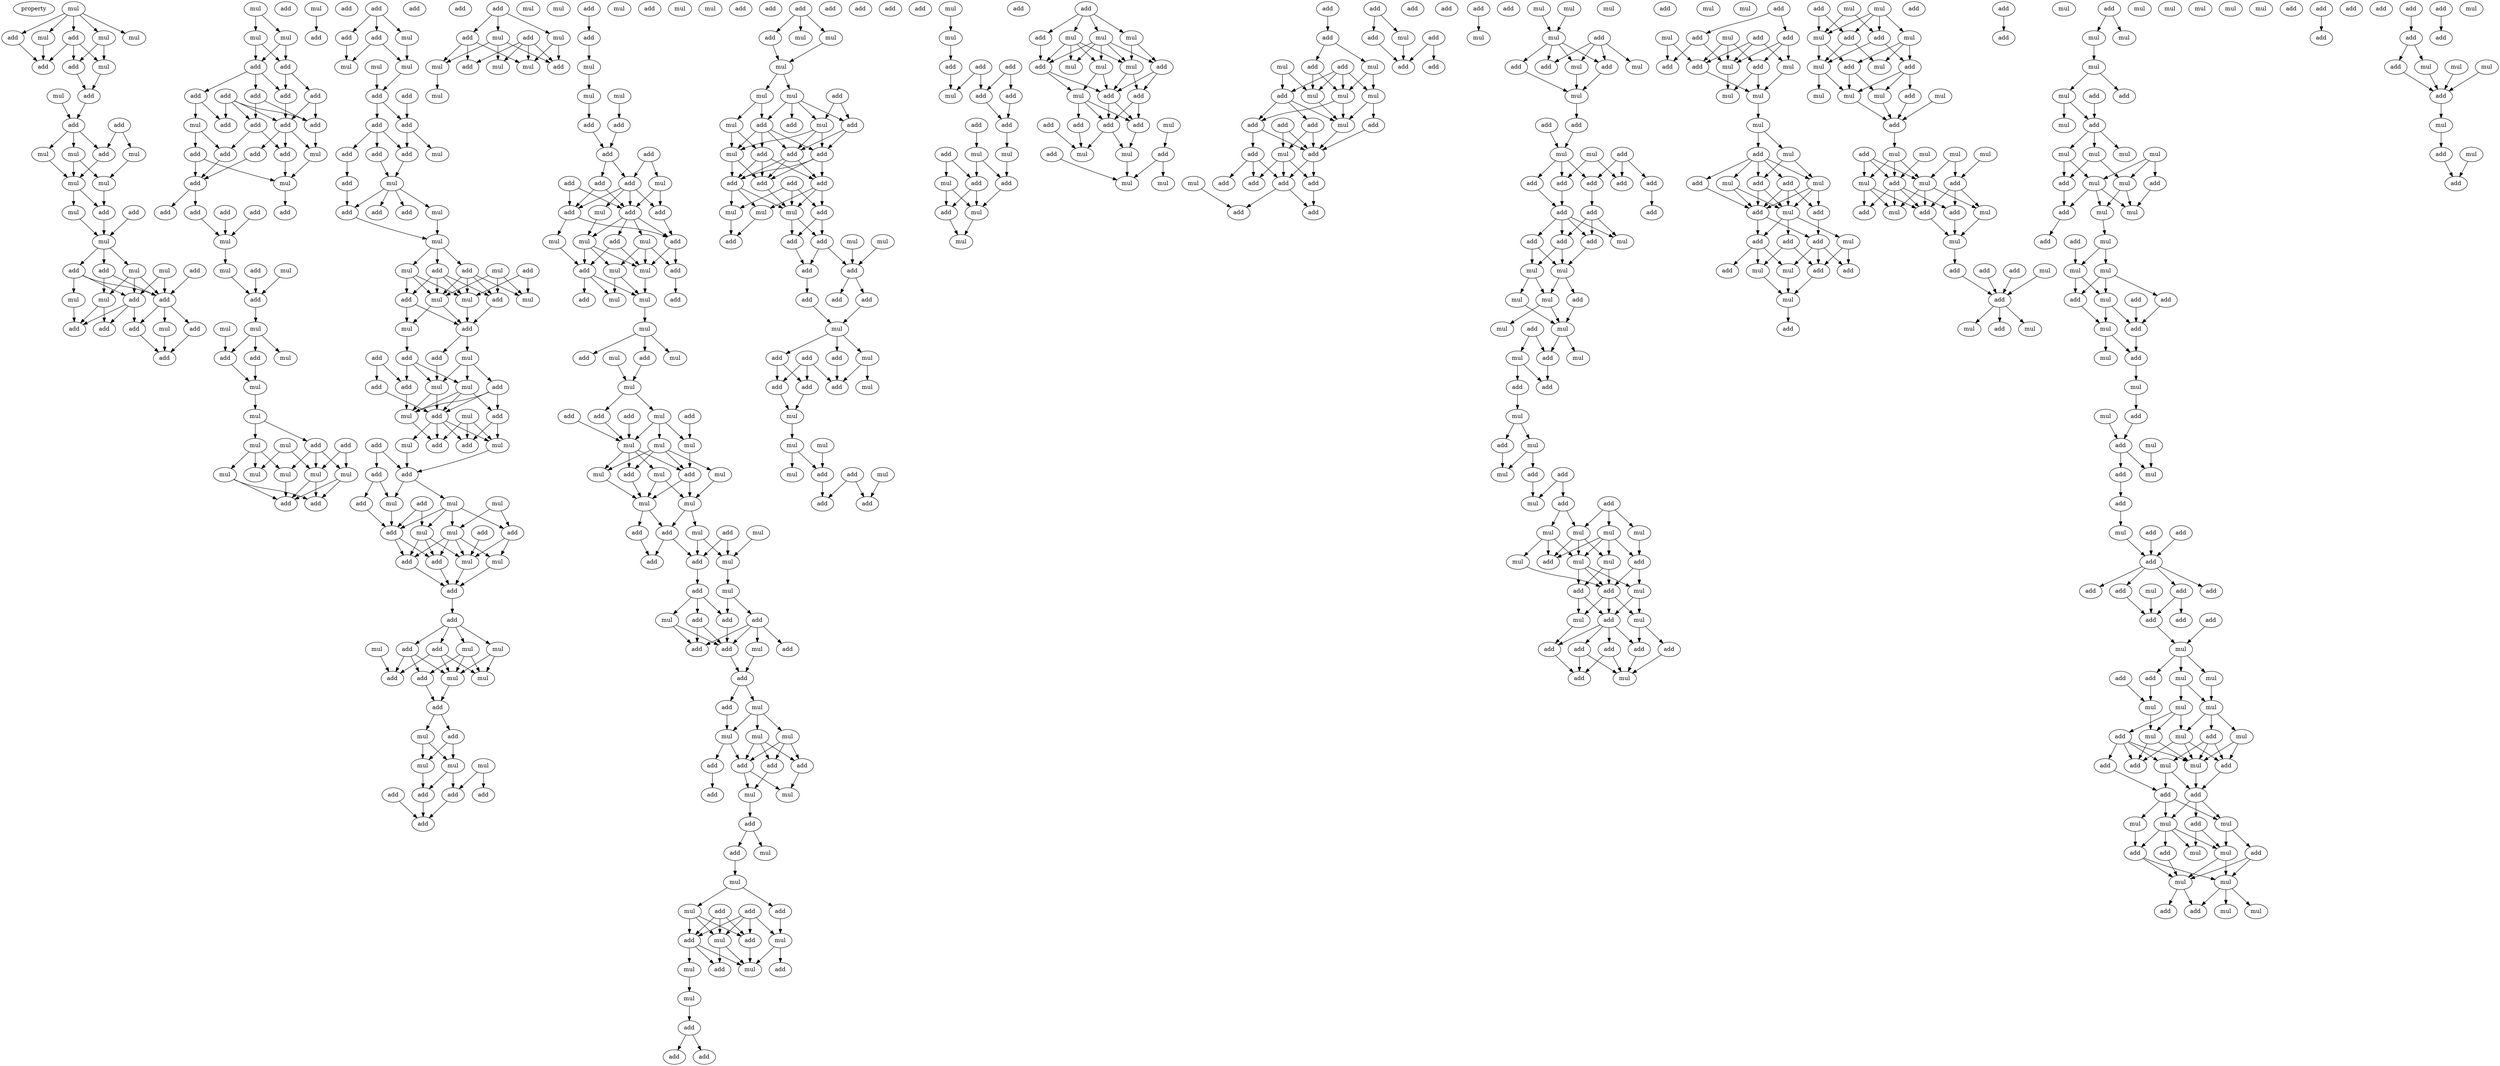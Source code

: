 digraph {
    node [fontcolor=black]
    property [mul=2,lf=1.6]
    0 [ label = mul ];
    1 [ label = add ];
    2 [ label = mul ];
    3 [ label = add ];
    4 [ label = mul ];
    5 [ label = mul ];
    6 [ label = mul ];
    7 [ label = add ];
    8 [ label = add ];
    9 [ label = mul ];
    10 [ label = add ];
    11 [ label = add ];
    12 [ label = add ];
    13 [ label = mul ];
    14 [ label = add ];
    15 [ label = mul ];
    16 [ label = mul ];
    17 [ label = mul ];
    18 [ label = mul ];
    19 [ label = add ];
    20 [ label = mul ];
    21 [ label = add ];
    22 [ label = mul ];
    23 [ label = mul ];
    24 [ label = mul ];
    25 [ label = add ];
    26 [ label = add ];
    27 [ label = add ];
    28 [ label = add ];
    29 [ label = add ];
    30 [ label = mul ];
    31 [ label = mul ];
    32 [ label = add ];
    33 [ label = add ];
    34 [ label = mul ];
    35 [ label = add ];
    36 [ label = add ];
    37 [ label = add ];
    38 [ label = mul ];
    39 [ label = mul ];
    40 [ label = mul ];
    41 [ label = add ];
    42 [ label = add ];
    43 [ label = add ];
    44 [ label = add ];
    45 [ label = add ];
    46 [ label = add ];
    47 [ label = add ];
    48 [ label = mul ];
    49 [ label = add ];
    50 [ label = add ];
    51 [ label = add ];
    52 [ label = add ];
    53 [ label = add ];
    54 [ label = mul ];
    55 [ label = add ];
    56 [ label = add ];
    57 [ label = add ];
    58 [ label = add ];
    59 [ label = mul ];
    60 [ label = add ];
    61 [ label = add ];
    62 [ label = add ];
    63 [ label = add ];
    64 [ label = add ];
    65 [ label = mul ];
    66 [ label = add ];
    67 [ label = mul ];
    68 [ label = mul ];
    69 [ label = add ];
    70 [ label = add ];
    71 [ label = mul ];
    72 [ label = mul ];
    73 [ label = mul ];
    74 [ label = add ];
    75 [ label = add ];
    76 [ label = add ];
    77 [ label = mul ];
    78 [ label = mul ];
    79 [ label = mul ];
    80 [ label = add ];
    81 [ label = mul ];
    82 [ label = add ];
    83 [ label = mul ];
    84 [ label = add ];
    85 [ label = mul ];
    86 [ label = mul ];
    87 [ label = mul ];
    88 [ label = mul ];
    89 [ label = mul ];
    90 [ label = add ];
    91 [ label = add ];
    92 [ label = add ];
    93 [ label = add ];
    94 [ label = mul ];
    95 [ label = add ];
    96 [ label = mul ];
    97 [ label = mul ];
    98 [ label = mul ];
    99 [ label = add ];
    100 [ label = add ];
    101 [ label = add ];
    102 [ label = add ];
    103 [ label = add ];
    104 [ label = add ];
    105 [ label = mul ];
    106 [ label = add ];
    107 [ label = add ];
    108 [ label = mul ];
    109 [ label = mul ];
    110 [ label = add ];
    111 [ label = add ];
    112 [ label = add ];
    113 [ label = add ];
    114 [ label = mul ];
    115 [ label = add ];
    116 [ label = mul ];
    117 [ label = mul ];
    118 [ label = add ];
    119 [ label = add ];
    120 [ label = mul ];
    121 [ label = mul ];
    122 [ label = add ];
    123 [ label = add ];
    124 [ label = mul ];
    125 [ label = mul ];
    126 [ label = add ];
    127 [ label = mul ];
    128 [ label = add ];
    129 [ label = add ];
    130 [ label = add ];
    131 [ label = mul ];
    132 [ label = add ];
    133 [ label = mul ];
    134 [ label = add ];
    135 [ label = add ];
    136 [ label = mul ];
    137 [ label = add ];
    138 [ label = add ];
    139 [ label = mul ];
    140 [ label = add ];
    141 [ label = add ];
    142 [ label = mul ];
    143 [ label = add ];
    144 [ label = mul ];
    145 [ label = add ];
    146 [ label = add ];
    147 [ label = mul ];
    148 [ label = add ];
    149 [ label = mul ];
    150 [ label = add ];
    151 [ label = mul ];
    152 [ label = mul ];
    153 [ label = add ];
    154 [ label = add ];
    155 [ label = mul ];
    156 [ label = add ];
    157 [ label = add ];
    158 [ label = add ];
    159 [ label = mul ];
    160 [ label = mul ];
    161 [ label = add ];
    162 [ label = add ];
    163 [ label = add ];
    164 [ label = mul ];
    165 [ label = mul ];
    166 [ label = add ];
    167 [ label = mul ];
    168 [ label = add ];
    169 [ label = add ];
    170 [ label = mul ];
    171 [ label = mul ];
    172 [ label = add ];
    173 [ label = mul ];
    174 [ label = add ];
    175 [ label = mul ];
    176 [ label = mul ];
    177 [ label = mul ];
    178 [ label = add ];
    179 [ label = add ];
    180 [ label = add ];
    181 [ label = add ];
    182 [ label = add ];
    183 [ label = add ];
    184 [ label = add ];
    185 [ label = add ];
    186 [ label = mul ];
    187 [ label = add ];
    188 [ label = mul ];
    189 [ label = mul ];
    190 [ label = add ];
    191 [ label = mul ];
    192 [ label = mul ];
    193 [ label = add ];
    194 [ label = mul ];
    195 [ label = mul ];
    196 [ label = mul ];
    197 [ label = add ];
    198 [ label = add ];
    199 [ label = mul ];
    200 [ label = mul ];
    201 [ label = mul ];
    202 [ label = mul ];
    203 [ label = add ];
    204 [ label = add ];
    205 [ label = add ];
    206 [ label = add ];
    207 [ label = add ];
    208 [ label = add ];
    209 [ label = add ];
    210 [ label = mul ];
    211 [ label = add ];
    212 [ label = mul ];
    213 [ label = add ];
    214 [ label = add ];
    215 [ label = add ];
    216 [ label = mul ];
    217 [ label = mul ];
    218 [ label = mul ];
    219 [ label = add ];
    220 [ label = add ];
    221 [ label = mul ];
    222 [ label = add ];
    223 [ label = mul ];
    224 [ label = mul ];
    225 [ label = add ];
    226 [ label = mul ];
    227 [ label = add ];
    228 [ label = mul ];
    229 [ label = add ];
    230 [ label = mul ];
    231 [ label = add ];
    232 [ label = add ];
    233 [ label = mul ];
    234 [ label = mul ];
    235 [ label = add ];
    236 [ label = mul ];
    237 [ label = add ];
    238 [ label = add ];
    239 [ label = add ];
    240 [ label = mul ];
    241 [ label = mul ];
    242 [ label = mul ];
    243 [ label = add ];
    244 [ label = mul ];
    245 [ label = mul ];
    246 [ label = add ];
    247 [ label = mul ];
    248 [ label = mul ];
    249 [ label = mul ];
    250 [ label = mul ];
    251 [ label = add ];
    252 [ label = add ];
    253 [ label = add ];
    254 [ label = mul ];
    255 [ label = mul ];
    256 [ label = add ];
    257 [ label = add ];
    258 [ label = add ];
    259 [ label = mul ];
    260 [ label = add ];
    261 [ label = add ];
    262 [ label = add ];
    263 [ label = mul ];
    264 [ label = add ];
    265 [ label = mul ];
    266 [ label = add ];
    267 [ label = add ];
    268 [ label = mul ];
    269 [ label = add ];
    270 [ label = mul ];
    271 [ label = add ];
    272 [ label = mul ];
    273 [ label = mul ];
    274 [ label = mul ];
    275 [ label = add ];
    276 [ label = add ];
    277 [ label = add ];
    278 [ label = add ];
    279 [ label = mul ];
    280 [ label = add ];
    281 [ label = mul ];
    282 [ label = add ];
    283 [ label = mul ];
    284 [ label = add ];
    285 [ label = mul ];
    286 [ label = add ];
    287 [ label = add ];
    288 [ label = mul ];
    289 [ label = mul ];
    290 [ label = add ];
    291 [ label = add ];
    292 [ label = add ];
    293 [ label = mul ];
    294 [ label = add ];
    295 [ label = add ];
    296 [ label = mul ];
    297 [ label = add ];
    298 [ label = add ];
    299 [ label = mul ];
    300 [ label = mul ];
    301 [ label = mul ];
    302 [ label = add ];
    303 [ label = add ];
    304 [ label = add ];
    305 [ label = mul ];
    306 [ label = add ];
    307 [ label = mul ];
    308 [ label = add ];
    309 [ label = mul ];
    310 [ label = mul ];
    311 [ label = mul ];
    312 [ label = add ];
    313 [ label = add ];
    314 [ label = add ];
    315 [ label = mul ];
    316 [ label = mul ];
    317 [ label = add ];
    318 [ label = add ];
    319 [ label = mul ];
    320 [ label = add ];
    321 [ label = add ];
    322 [ label = add ];
    323 [ label = add ];
    324 [ label = add ];
    325 [ label = add ];
    326 [ label = add ];
    327 [ label = mul ];
    328 [ label = add ];
    329 [ label = mul ];
    330 [ label = mul ];
    331 [ label = mul ];
    332 [ label = mul ];
    333 [ label = add ];
    334 [ label = add ];
    335 [ label = add ];
    336 [ label = add ];
    337 [ label = add ];
    338 [ label = add ];
    339 [ label = add ];
    340 [ label = add ];
    341 [ label = add ];
    342 [ label = mul ];
    343 [ label = add ];
    344 [ label = add ];
    345 [ label = mul ];
    346 [ label = add ];
    347 [ label = add ];
    348 [ label = add ];
    349 [ label = add ];
    350 [ label = mul ];
    351 [ label = mul ];
    352 [ label = mul ];
    353 [ label = add ];
    354 [ label = mul ];
    355 [ label = mul ];
    356 [ label = add ];
    357 [ label = mul ];
    358 [ label = add ];
    359 [ label = add ];
    360 [ label = add ];
    361 [ label = add ];
    362 [ label = mul ];
    363 [ label = add ];
    364 [ label = mul ];
    365 [ label = add ];
    366 [ label = add ];
    367 [ label = add ];
    368 [ label = add ];
    369 [ label = mul ];
    370 [ label = add ];
    371 [ label = add ];
    372 [ label = add ];
    373 [ label = mul ];
    374 [ label = add ];
    375 [ label = mul ];
    376 [ label = mul ];
    377 [ label = add ];
    378 [ label = add ];
    379 [ label = add ];
    380 [ label = mul ];
    381 [ label = mul ];
    382 [ label = add ];
    383 [ label = mul ];
    384 [ label = mul ];
    385 [ label = add ];
    386 [ label = mul ];
    387 [ label = mul ];
    388 [ label = add ];
    389 [ label = mul ];
    390 [ label = mul ];
    391 [ label = add ];
    392 [ label = add ];
    393 [ label = mul ];
    394 [ label = add ];
    395 [ label = mul ];
    396 [ label = add ];
    397 [ label = add ];
    398 [ label = add ];
    399 [ label = add ];
    400 [ label = mul ];
    401 [ label = add ];
    402 [ label = mul ];
    403 [ label = add ];
    404 [ label = mul ];
    405 [ label = mul ];
    406 [ label = add ];
    407 [ label = add ];
    408 [ label = add ];
    409 [ label = mul ];
    410 [ label = add ];
    411 [ label = mul ];
    412 [ label = mul ];
    413 [ label = add ];
    414 [ label = mul ];
    415 [ label = mul ];
    416 [ label = add ];
    417 [ label = add ];
    418 [ label = mul ];
    419 [ label = add ];
    420 [ label = add ];
    421 [ label = add ];
    422 [ label = mul ];
    423 [ label = add ];
    424 [ label = add ];
    425 [ label = add ];
    426 [ label = add ];
    427 [ label = add ];
    428 [ label = mul ];
    429 [ label = add ];
    430 [ label = add ];
    431 [ label = add ];
    432 [ label = add ];
    433 [ label = add ];
    434 [ label = mul ];
    435 [ label = add ];
    436 [ label = add ];
    437 [ label = add ];
    438 [ label = add ];
    439 [ label = add ];
    440 [ label = mul ];
    441 [ label = add ];
    442 [ label = mul ];
    443 [ label = mul ];
    444 [ label = mul ];
    445 [ label = add ];
    446 [ label = add ];
    447 [ label = add ];
    448 [ label = mul ];
    449 [ label = mul ];
    450 [ label = add ];
    451 [ label = mul ];
    452 [ label = mul ];
    453 [ label = add ];
    454 [ label = add ];
    455 [ label = mul ];
    456 [ label = add ];
    457 [ label = mul ];
    458 [ label = add ];
    459 [ label = add ];
    460 [ label = add ];
    461 [ label = add ];
    462 [ label = add ];
    463 [ label = add ];
    464 [ label = add ];
    465 [ label = add ];
    466 [ label = add ];
    467 [ label = add ];
    468 [ label = mul ];
    469 [ label = add ];
    470 [ label = mul ];
    471 [ label = mul ];
    472 [ label = mul ];
    473 [ label = mul ];
    474 [ label = add ];
    475 [ label = add ];
    476 [ label = mul ];
    477 [ label = mul ];
    478 [ label = add ];
    479 [ label = mul ];
    480 [ label = add ];
    481 [ label = mul ];
    482 [ label = mul ];
    483 [ label = add ];
    484 [ label = add ];
    485 [ label = mul ];
    486 [ label = mul ];
    487 [ label = add ];
    488 [ label = mul ];
    489 [ label = mul ];
    490 [ label = add ];
    491 [ label = add ];
    492 [ label = add ];
    493 [ label = mul ];
    494 [ label = add ];
    495 [ label = mul ];
    496 [ label = mul ];
    497 [ label = mul ];
    498 [ label = mul ];
    499 [ label = mul ];
    500 [ label = mul ];
    501 [ label = add ];
    502 [ label = mul ];
    503 [ label = add ];
    504 [ label = add ];
    505 [ label = add ];
    506 [ label = mul ];
    507 [ label = add ];
    508 [ label = mul ];
    509 [ label = mul ];
    510 [ label = add ];
    511 [ label = add ];
    512 [ label = add ];
    513 [ label = add ];
    514 [ label = add ];
    515 [ label = add ];
    516 [ label = mul ];
    517 [ label = add ];
    518 [ label = add ];
    519 [ label = mul ];
    520 [ label = add ];
    521 [ label = mul ];
    522 [ label = add ];
    523 [ label = add ];
    524 [ label = add ];
    525 [ label = add ];
    526 [ label = mul ];
    527 [ label = mul ];
    528 [ label = mul ];
    529 [ label = mul ];
    530 [ label = mul ];
    531 [ label = mul ];
    532 [ label = add ];
    533 [ label = add ];
    534 [ label = add ];
    535 [ label = add ];
    536 [ label = mul ];
    537 [ label = mul ];
    538 [ label = add ];
    539 [ label = add ];
    540 [ label = mul ];
    541 [ label = add ];
    542 [ label = add ];
    543 [ label = mul ];
    544 [ label = add ];
    545 [ label = mul ];
    546 [ label = add ];
    547 [ label = add ];
    548 [ label = add ];
    549 [ label = mul ];
    550 [ label = mul ];
    551 [ label = add ];
    552 [ label = add ];
    553 [ label = mul ];
    554 [ label = mul ];
    555 [ label = mul ];
    556 [ label = add ];
    557 [ label = mul ];
    558 [ label = add ];
    559 [ label = mul ];
    560 [ label = add ];
    561 [ label = mul ];
    562 [ label = add ];
    563 [ label = mul ];
    564 [ label = mul ];
    565 [ label = add ];
    566 [ label = mul ];
    567 [ label = mul ];
    568 [ label = add ];
    569 [ label = mul ];
    570 [ label = mul ];
    571 [ label = mul ];
    572 [ label = add ];
    573 [ label = mul ];
    574 [ label = mul ];
    575 [ label = add ];
    576 [ label = mul ];
    577 [ label = add ];
    578 [ label = mul ];
    579 [ label = mul ];
    580 [ label = add ];
    581 [ label = add ];
    582 [ label = add ];
    583 [ label = mul ];
    584 [ label = add ];
    585 [ label = add ];
    586 [ label = add ];
    587 [ label = add ];
    588 [ label = mul ];
    589 [ label = add ];
    590 [ label = add ];
    591 [ label = mul ];
    592 [ label = add ];
    593 [ label = mul ];
    594 [ label = mul ];
    595 [ label = add ];
    596 [ label = add ];
    597 [ label = mul ];
    598 [ label = mul ];
    599 [ label = mul ];
    600 [ label = mul ];
    601 [ label = mul ];
    602 [ label = mul ];
    603 [ label = add ];
    604 [ label = add ];
    605 [ label = mul ];
    606 [ label = mul ];
    607 [ label = add ];
    608 [ label = mul ];
    609 [ label = mul ];
    610 [ label = mul ];
    611 [ label = mul ];
    612 [ label = mul ];
    613 [ label = mul ];
    614 [ label = add ];
    615 [ label = add ];
    616 [ label = mul ];
    617 [ label = mul ];
    618 [ label = mul ];
    619 [ label = add ];
    620 [ label = add ];
    621 [ label = mul ];
    622 [ label = add ];
    623 [ label = mul ];
    624 [ label = mul ];
    625 [ label = mul ];
    626 [ label = add ];
    627 [ label = mul ];
    628 [ label = add ];
    629 [ label = add ];
    630 [ label = mul ];
    631 [ label = add ];
    632 [ label = mul ];
    633 [ label = add ];
    634 [ label = mul ];
    635 [ label = mul ];
    636 [ label = add ];
    637 [ label = add ];
    638 [ label = mul ];
    639 [ label = add ];
    640 [ label = mul ];
    641 [ label = add ];
    642 [ label = mul ];
    643 [ label = add ];
    644 [ label = add ];
    645 [ label = add ];
    646 [ label = add ];
    647 [ label = add ];
    648 [ label = add ];
    649 [ label = add ];
    650 [ label = add ];
    651 [ label = mul ];
    652 [ label = add ];
    653 [ label = add ];
    654 [ label = add ];
    655 [ label = mul ];
    656 [ label = add ];
    657 [ label = mul ];
    658 [ label = add ];
    659 [ label = mul ];
    660 [ label = mul ];
    661 [ label = mul ];
    662 [ label = mul ];
    663 [ label = mul ];
    664 [ label = mul ];
    665 [ label = add ];
    666 [ label = add ];
    667 [ label = mul ];
    668 [ label = add ];
    669 [ label = mul ];
    670 [ label = add ];
    671 [ label = add ];
    672 [ label = mul ];
    673 [ label = add ];
    674 [ label = add ];
    675 [ label = add ];
    676 [ label = mul ];
    677 [ label = mul ];
    678 [ label = mul ];
    679 [ label = add ];
    680 [ label = mul ];
    681 [ label = add ];
    682 [ label = add ];
    683 [ label = mul ];
    684 [ label = mul ];
    685 [ label = mul ];
    686 [ label = mul ];
    687 [ label = add ];
    688 [ label = add ];
    689 [ label = add ];
    690 [ label = mul ];
    691 [ label = add ];
    692 [ label = add ];
    693 [ label = add ];
    694 [ label = add ];
    695 [ label = add ];
    696 [ label = mul ];
    697 [ label = mul ];
    698 [ label = add ];
    699 [ label = add ];
    700 [ label = mul ];
    701 [ label = add ];
    702 [ label = add ];
    703 [ label = mul ];
    704 [ label = add ];
    705 [ label = mul ];
    706 [ label = mul ];
    707 [ label = add ];
    0 -> 1 [ name = 0 ];
    0 -> 2 [ name = 1 ];
    0 -> 3 [ name = 2 ];
    0 -> 4 [ name = 3 ];
    0 -> 5 [ name = 4 ];
    1 -> 8 [ name = 5 ];
    3 -> 6 [ name = 6 ];
    3 -> 7 [ name = 7 ];
    3 -> 8 [ name = 8 ];
    4 -> 8 [ name = 9 ];
    5 -> 6 [ name = 10 ];
    5 -> 7 [ name = 11 ];
    6 -> 10 [ name = 12 ];
    7 -> 10 [ name = 13 ];
    9 -> 11 [ name = 14 ];
    10 -> 11 [ name = 15 ];
    11 -> 13 [ name = 16 ];
    11 -> 14 [ name = 17 ];
    11 -> 15 [ name = 18 ];
    12 -> 14 [ name = 19 ];
    12 -> 16 [ name = 20 ];
    13 -> 18 [ name = 21 ];
    14 -> 18 [ name = 22 ];
    15 -> 17 [ name = 23 ];
    15 -> 18 [ name = 24 ];
    16 -> 17 [ name = 25 ];
    17 -> 19 [ name = 26 ];
    18 -> 19 [ name = 27 ];
    18 -> 20 [ name = 28 ];
    19 -> 22 [ name = 29 ];
    20 -> 22 [ name = 30 ];
    21 -> 22 [ name = 31 ];
    22 -> 24 [ name = 32 ];
    22 -> 25 [ name = 33 ];
    22 -> 27 [ name = 34 ];
    23 -> 28 [ name = 35 ];
    23 -> 29 [ name = 36 ];
    24 -> 28 [ name = 37 ];
    24 -> 29 [ name = 38 ];
    24 -> 30 [ name = 39 ];
    25 -> 28 [ name = 40 ];
    25 -> 29 [ name = 41 ];
    25 -> 31 [ name = 42 ];
    26 -> 29 [ name = 43 ];
    27 -> 29 [ name = 44 ];
    27 -> 30 [ name = 45 ];
    28 -> 32 [ name = 46 ];
    28 -> 33 [ name = 47 ];
    28 -> 35 [ name = 48 ];
    29 -> 33 [ name = 49 ];
    29 -> 34 [ name = 50 ];
    29 -> 36 [ name = 51 ];
    30 -> 32 [ name = 52 ];
    30 -> 35 [ name = 53 ];
    31 -> 35 [ name = 54 ];
    33 -> 37 [ name = 55 ];
    34 -> 37 [ name = 56 ];
    36 -> 37 [ name = 57 ];
    38 -> 39 [ name = 58 ];
    38 -> 40 [ name = 59 ];
    39 -> 41 [ name = 60 ];
    39 -> 42 [ name = 61 ];
    40 -> 41 [ name = 62 ];
    40 -> 42 [ name = 63 ];
    41 -> 43 [ name = 64 ];
    41 -> 44 [ name = 65 ];
    41 -> 45 [ name = 66 ];
    42 -> 44 [ name = 67 ];
    42 -> 47 [ name = 68 ];
    43 -> 49 [ name = 69 ];
    43 -> 50 [ name = 70 ];
    44 -> 52 [ name = 71 ];
    45 -> 48 [ name = 72 ];
    45 -> 51 [ name = 73 ];
    46 -> 49 [ name = 74 ];
    46 -> 50 [ name = 75 ];
    46 -> 51 [ name = 76 ];
    46 -> 52 [ name = 77 ];
    47 -> 50 [ name = 78 ];
    47 -> 52 [ name = 79 ];
    48 -> 55 [ name = 80 ];
    48 -> 56 [ name = 81 ];
    49 -> 55 [ name = 82 ];
    49 -> 57 [ name = 83 ];
    50 -> 54 [ name = 84 ];
    52 -> 53 [ name = 85 ];
    52 -> 54 [ name = 86 ];
    52 -> 57 [ name = 87 ];
    53 -> 58 [ name = 88 ];
    54 -> 59 [ name = 89 ];
    55 -> 58 [ name = 90 ];
    56 -> 58 [ name = 91 ];
    56 -> 59 [ name = 92 ];
    57 -> 59 [ name = 93 ];
    58 -> 60 [ name = 94 ];
    58 -> 63 [ name = 95 ];
    59 -> 61 [ name = 96 ];
    60 -> 65 [ name = 97 ];
    62 -> 65 [ name = 98 ];
    64 -> 65 [ name = 99 ];
    65 -> 68 [ name = 100 ];
    66 -> 70 [ name = 101 ];
    67 -> 70 [ name = 102 ];
    68 -> 70 [ name = 103 ];
    70 -> 72 [ name = 104 ];
    71 -> 76 [ name = 105 ];
    72 -> 74 [ name = 106 ];
    72 -> 76 [ name = 107 ];
    72 -> 77 [ name = 108 ];
    73 -> 75 [ name = 109 ];
    74 -> 78 [ name = 110 ];
    76 -> 78 [ name = 111 ];
    78 -> 79 [ name = 112 ];
    79 -> 81 [ name = 113 ];
    79 -> 84 [ name = 114 ];
    81 -> 85 [ name = 115 ];
    81 -> 86 [ name = 116 ];
    81 -> 89 [ name = 117 ];
    82 -> 87 [ name = 118 ];
    82 -> 88 [ name = 119 ];
    83 -> 85 [ name = 120 ];
    83 -> 87 [ name = 121 ];
    84 -> 86 [ name = 122 ];
    84 -> 87 [ name = 123 ];
    84 -> 88 [ name = 124 ];
    86 -> 91 [ name = 125 ];
    87 -> 90 [ name = 126 ];
    87 -> 91 [ name = 127 ];
    88 -> 90 [ name = 128 ];
    88 -> 91 [ name = 129 ];
    89 -> 90 [ name = 130 ];
    89 -> 91 [ name = 131 ];
    92 -> 93 [ name = 132 ];
    92 -> 94 [ name = 133 ];
    92 -> 95 [ name = 134 ];
    93 -> 98 [ name = 135 ];
    94 -> 96 [ name = 136 ];
    95 -> 96 [ name = 137 ];
    95 -> 98 [ name = 138 ];
    96 -> 100 [ name = 139 ];
    97 -> 100 [ name = 140 ];
    99 -> 102 [ name = 141 ];
    100 -> 101 [ name = 142 ];
    100 -> 102 [ name = 143 ];
    101 -> 103 [ name = 144 ];
    101 -> 104 [ name = 145 ];
    101 -> 106 [ name = 146 ];
    102 -> 103 [ name = 147 ];
    102 -> 105 [ name = 148 ];
    103 -> 108 [ name = 149 ];
    104 -> 107 [ name = 150 ];
    106 -> 108 [ name = 151 ];
    107 -> 113 [ name = 152 ];
    108 -> 109 [ name = 153 ];
    108 -> 110 [ name = 154 ];
    108 -> 112 [ name = 155 ];
    108 -> 113 [ name = 156 ];
    109 -> 114 [ name = 157 ];
    113 -> 114 [ name = 158 ];
    114 -> 115 [ name = 159 ];
    114 -> 117 [ name = 160 ];
    114 -> 118 [ name = 161 ];
    115 -> 120 [ name = 162 ];
    115 -> 121 [ name = 163 ];
    115 -> 122 [ name = 164 ];
    115 -> 124 [ name = 165 ];
    116 -> 120 [ name = 166 ];
    116 -> 121 [ name = 167 ];
    116 -> 122 [ name = 168 ];
    117 -> 120 [ name = 169 ];
    117 -> 123 [ name = 170 ];
    117 -> 124 [ name = 171 ];
    118 -> 120 [ name = 172 ];
    118 -> 122 [ name = 173 ];
    118 -> 123 [ name = 174 ];
    118 -> 124 [ name = 175 ];
    119 -> 121 [ name = 176 ];
    119 -> 124 [ name = 177 ];
    120 -> 125 [ name = 178 ];
    120 -> 126 [ name = 179 ];
    122 -> 126 [ name = 180 ];
    123 -> 125 [ name = 181 ];
    123 -> 126 [ name = 182 ];
    124 -> 126 [ name = 183 ];
    125 -> 129 [ name = 184 ];
    126 -> 127 [ name = 185 ];
    126 -> 130 [ name = 186 ];
    127 -> 131 [ name = 187 ];
    127 -> 133 [ name = 188 ];
    127 -> 135 [ name = 189 ];
    128 -> 132 [ name = 190 ];
    128 -> 134 [ name = 191 ];
    129 -> 131 [ name = 192 ];
    129 -> 133 [ name = 193 ];
    129 -> 134 [ name = 194 ];
    130 -> 131 [ name = 195 ];
    131 -> 138 [ name = 196 ];
    131 -> 139 [ name = 197 ];
    132 -> 138 [ name = 198 ];
    133 -> 137 [ name = 199 ];
    133 -> 138 [ name = 200 ];
    133 -> 139 [ name = 201 ];
    134 -> 139 [ name = 202 ];
    135 -> 137 [ name = 203 ];
    135 -> 138 [ name = 204 ];
    135 -> 139 [ name = 205 ];
    136 -> 141 [ name = 206 ];
    136 -> 142 [ name = 207 ];
    136 -> 143 [ name = 208 ];
    137 -> 141 [ name = 209 ];
    137 -> 142 [ name = 210 ];
    138 -> 141 [ name = 211 ];
    138 -> 142 [ name = 212 ];
    138 -> 143 [ name = 213 ];
    138 -> 144 [ name = 214 ];
    139 -> 143 [ name = 215 ];
    140 -> 145 [ name = 216 ];
    140 -> 146 [ name = 217 ];
    142 -> 146 [ name = 218 ];
    144 -> 146 [ name = 219 ];
    145 -> 148 [ name = 220 ];
    145 -> 149 [ name = 221 ];
    146 -> 149 [ name = 222 ];
    146 -> 151 [ name = 223 ];
    147 -> 155 [ name = 224 ];
    147 -> 156 [ name = 225 ];
    148 -> 153 [ name = 226 ];
    149 -> 153 [ name = 227 ];
    150 -> 152 [ name = 228 ];
    150 -> 153 [ name = 229 ];
    151 -> 152 [ name = 230 ];
    151 -> 153 [ name = 231 ];
    151 -> 155 [ name = 232 ];
    151 -> 156 [ name = 233 ];
    152 -> 157 [ name = 234 ];
    152 -> 158 [ name = 235 ];
    152 -> 159 [ name = 236 ];
    153 -> 157 [ name = 237 ];
    153 -> 158 [ name = 238 ];
    154 -> 159 [ name = 239 ];
    155 -> 157 [ name = 240 ];
    155 -> 158 [ name = 241 ];
    155 -> 159 [ name = 242 ];
    155 -> 160 [ name = 243 ];
    156 -> 159 [ name = 244 ];
    156 -> 160 [ name = 245 ];
    157 -> 161 [ name = 246 ];
    158 -> 161 [ name = 247 ];
    159 -> 161 [ name = 248 ];
    160 -> 161 [ name = 249 ];
    161 -> 162 [ name = 250 ];
    162 -> 163 [ name = 251 ];
    162 -> 164 [ name = 252 ];
    162 -> 166 [ name = 253 ];
    162 -> 167 [ name = 254 ];
    163 -> 168 [ name = 255 ];
    163 -> 169 [ name = 256 ];
    163 -> 171 [ name = 257 ];
    164 -> 170 [ name = 258 ];
    164 -> 171 [ name = 259 ];
    165 -> 168 [ name = 260 ];
    166 -> 168 [ name = 261 ];
    166 -> 170 [ name = 262 ];
    166 -> 171 [ name = 263 ];
    167 -> 169 [ name = 264 ];
    167 -> 170 [ name = 265 ];
    167 -> 171 [ name = 266 ];
    169 -> 172 [ name = 267 ];
    171 -> 172 [ name = 268 ];
    172 -> 173 [ name = 269 ];
    172 -> 174 [ name = 270 ];
    173 -> 175 [ name = 271 ];
    173 -> 177 [ name = 272 ];
    174 -> 175 [ name = 273 ];
    174 -> 177 [ name = 274 ];
    175 -> 178 [ name = 275 ];
    176 -> 179 [ name = 276 ];
    176 -> 181 [ name = 277 ];
    177 -> 178 [ name = 278 ];
    177 -> 181 [ name = 279 ];
    178 -> 182 [ name = 280 ];
    180 -> 182 [ name = 281 ];
    181 -> 182 [ name = 282 ];
    184 -> 186 [ name = 283 ];
    184 -> 187 [ name = 284 ];
    184 -> 188 [ name = 285 ];
    185 -> 190 [ name = 286 ];
    185 -> 191 [ name = 287 ];
    185 -> 192 [ name = 288 ];
    185 -> 193 [ name = 289 ];
    186 -> 192 [ name = 290 ];
    186 -> 193 [ name = 291 ];
    187 -> 189 [ name = 292 ];
    187 -> 190 [ name = 293 ];
    187 -> 192 [ name = 294 ];
    188 -> 189 [ name = 295 ];
    188 -> 191 [ name = 296 ];
    188 -> 193 [ name = 297 ];
    189 -> 194 [ name = 298 ];
    197 -> 198 [ name = 299 ];
    198 -> 199 [ name = 300 ];
    199 -> 200 [ name = 301 ];
    200 -> 203 [ name = 302 ];
    202 -> 204 [ name = 303 ];
    203 -> 205 [ name = 304 ];
    204 -> 205 [ name = 305 ];
    205 -> 208 [ name = 306 ];
    205 -> 209 [ name = 307 ];
    206 -> 208 [ name = 308 ];
    206 -> 210 [ name = 309 ];
    207 -> 213 [ name = 310 ];
    207 -> 214 [ name = 311 ];
    208 -> 211 [ name = 312 ];
    208 -> 212 [ name = 313 ];
    208 -> 213 [ name = 314 ];
    208 -> 214 [ name = 315 ];
    209 -> 213 [ name = 316 ];
    209 -> 214 [ name = 317 ];
    210 -> 211 [ name = 318 ];
    210 -> 214 [ name = 319 ];
    211 -> 215 [ name = 320 ];
    212 -> 216 [ name = 321 ];
    213 -> 215 [ name = 322 ];
    213 -> 218 [ name = 323 ];
    214 -> 215 [ name = 324 ];
    214 -> 216 [ name = 325 ];
    214 -> 217 [ name = 326 ];
    214 -> 219 [ name = 327 ];
    215 -> 220 [ name = 328 ];
    215 -> 223 [ name = 329 ];
    216 -> 221 [ name = 330 ];
    216 -> 222 [ name = 331 ];
    216 -> 223 [ name = 332 ];
    217 -> 220 [ name = 333 ];
    217 -> 221 [ name = 334 ];
    217 -> 223 [ name = 335 ];
    218 -> 222 [ name = 336 ];
    219 -> 222 [ name = 337 ];
    219 -> 223 [ name = 338 ];
    220 -> 225 [ name = 339 ];
    221 -> 224 [ name = 340 ];
    221 -> 226 [ name = 341 ];
    222 -> 224 [ name = 342 ];
    222 -> 226 [ name = 343 ];
    222 -> 227 [ name = 344 ];
    223 -> 224 [ name = 345 ];
    224 -> 228 [ name = 346 ];
    228 -> 231 [ name = 347 ];
    228 -> 232 [ name = 348 ];
    228 -> 233 [ name = 349 ];
    230 -> 234 [ name = 350 ];
    232 -> 234 [ name = 351 ];
    234 -> 236 [ name = 352 ];
    234 -> 237 [ name = 353 ];
    235 -> 242 [ name = 354 ];
    236 -> 240 [ name = 355 ];
    236 -> 241 [ name = 356 ];
    236 -> 242 [ name = 357 ];
    237 -> 240 [ name = 358 ];
    238 -> 240 [ name = 359 ];
    239 -> 240 [ name = 360 ];
    240 -> 243 [ name = 361 ];
    240 -> 244 [ name = 362 ];
    240 -> 246 [ name = 363 ];
    240 -> 247 [ name = 364 ];
    241 -> 243 [ name = 365 ];
    241 -> 245 [ name = 366 ];
    241 -> 246 [ name = 367 ];
    241 -> 247 [ name = 368 ];
    242 -> 243 [ name = 369 ];
    243 -> 248 [ name = 370 ];
    243 -> 249 [ name = 371 ];
    244 -> 248 [ name = 372 ];
    244 -> 249 [ name = 373 ];
    245 -> 248 [ name = 374 ];
    246 -> 249 [ name = 375 ];
    247 -> 249 [ name = 376 ];
    248 -> 250 [ name = 377 ];
    248 -> 253 [ name = 378 ];
    249 -> 251 [ name = 379 ];
    249 -> 253 [ name = 380 ];
    250 -> 255 [ name = 381 ];
    250 -> 257 [ name = 382 ];
    251 -> 256 [ name = 383 ];
    252 -> 255 [ name = 384 ];
    252 -> 257 [ name = 385 ];
    253 -> 256 [ name = 386 ];
    253 -> 257 [ name = 387 ];
    254 -> 255 [ name = 388 ];
    255 -> 259 [ name = 389 ];
    257 -> 258 [ name = 390 ];
    258 -> 260 [ name = 391 ];
    258 -> 261 [ name = 392 ];
    258 -> 263 [ name = 393 ];
    259 -> 260 [ name = 394 ];
    259 -> 262 [ name = 395 ];
    260 -> 264 [ name = 396 ];
    261 -> 264 [ name = 397 ];
    261 -> 267 [ name = 398 ];
    262 -> 264 [ name = 399 ];
    262 -> 265 [ name = 400 ];
    262 -> 266 [ name = 401 ];
    262 -> 267 [ name = 402 ];
    263 -> 264 [ name = 403 ];
    263 -> 267 [ name = 404 ];
    264 -> 269 [ name = 405 ];
    265 -> 269 [ name = 406 ];
    269 -> 270 [ name = 407 ];
    269 -> 271 [ name = 408 ];
    270 -> 272 [ name = 409 ];
    270 -> 273 [ name = 410 ];
    270 -> 274 [ name = 411 ];
    271 -> 272 [ name = 412 ];
    272 -> 275 [ name = 413 ];
    272 -> 277 [ name = 414 ];
    273 -> 275 [ name = 415 ];
    273 -> 276 [ name = 416 ];
    273 -> 278 [ name = 417 ];
    274 -> 275 [ name = 418 ];
    274 -> 276 [ name = 419 ];
    274 -> 278 [ name = 420 ];
    275 -> 279 [ name = 421 ];
    275 -> 281 [ name = 422 ];
    276 -> 281 [ name = 423 ];
    277 -> 280 [ name = 424 ];
    278 -> 279 [ name = 425 ];
    279 -> 282 [ name = 426 ];
    282 -> 284 [ name = 427 ];
    282 -> 285 [ name = 428 ];
    284 -> 288 [ name = 429 ];
    288 -> 289 [ name = 430 ];
    288 -> 292 [ name = 431 ];
    289 -> 293 [ name = 432 ];
    289 -> 294 [ name = 433 ];
    289 -> 295 [ name = 434 ];
    290 -> 293 [ name = 435 ];
    290 -> 294 [ name = 436 ];
    290 -> 295 [ name = 437 ];
    290 -> 296 [ name = 438 ];
    291 -> 293 [ name = 439 ];
    291 -> 294 [ name = 440 ];
    291 -> 295 [ name = 441 ];
    292 -> 296 [ name = 442 ];
    293 -> 297 [ name = 443 ];
    293 -> 299 [ name = 444 ];
    294 -> 299 [ name = 445 ];
    295 -> 297 [ name = 446 ];
    295 -> 299 [ name = 447 ];
    295 -> 300 [ name = 448 ];
    296 -> 298 [ name = 449 ];
    296 -> 299 [ name = 450 ];
    300 -> 301 [ name = 451 ];
    301 -> 302 [ name = 452 ];
    302 -> 306 [ name = 453 ];
    302 -> 308 [ name = 454 ];
    303 -> 304 [ name = 455 ];
    303 -> 305 [ name = 456 ];
    303 -> 307 [ name = 457 ];
    304 -> 309 [ name = 458 ];
    307 -> 309 [ name = 459 ];
    309 -> 310 [ name = 460 ];
    309 -> 311 [ name = 461 ];
    310 -> 316 [ name = 462 ];
    310 -> 317 [ name = 463 ];
    311 -> 314 [ name = 464 ];
    311 -> 315 [ name = 465 ];
    311 -> 317 [ name = 466 ];
    311 -> 318 [ name = 467 ];
    313 -> 314 [ name = 468 ];
    313 -> 315 [ name = 469 ];
    314 -> 321 [ name = 470 ];
    314 -> 322 [ name = 471 ];
    315 -> 319 [ name = 472 ];
    315 -> 321 [ name = 473 ];
    315 -> 322 [ name = 474 ];
    316 -> 319 [ name = 475 ];
    316 -> 320 [ name = 476 ];
    317 -> 319 [ name = 477 ];
    317 -> 320 [ name = 478 ];
    317 -> 321 [ name = 479 ];
    317 -> 322 [ name = 480 ];
    319 -> 323 [ name = 481 ];
    319 -> 326 [ name = 482 ];
    320 -> 323 [ name = 483 ];
    320 -> 324 [ name = 484 ];
    320 -> 326 [ name = 485 ];
    321 -> 323 [ name = 486 ];
    321 -> 324 [ name = 487 ];
    321 -> 326 [ name = 488 ];
    322 -> 323 [ name = 489 ];
    322 -> 324 [ name = 490 ];
    322 -> 326 [ name = 491 ];
    323 -> 327 [ name = 492 ];
    323 -> 329 [ name = 493 ];
    323 -> 330 [ name = 494 ];
    324 -> 328 [ name = 495 ];
    324 -> 329 [ name = 496 ];
    324 -> 330 [ name = 497 ];
    325 -> 327 [ name = 498 ];
    325 -> 328 [ name = 499 ];
    325 -> 330 [ name = 500 ];
    326 -> 330 [ name = 501 ];
    327 -> 334 [ name = 502 ];
    328 -> 333 [ name = 503 ];
    328 -> 335 [ name = 504 ];
    329 -> 334 [ name = 505 ];
    330 -> 333 [ name = 506 ];
    330 -> 335 [ name = 507 ];
    331 -> 337 [ name = 508 ];
    332 -> 337 [ name = 509 ];
    333 -> 336 [ name = 510 ];
    335 -> 336 [ name = 511 ];
    335 -> 337 [ name = 512 ];
    336 -> 338 [ name = 513 ];
    337 -> 339 [ name = 514 ];
    337 -> 341 [ name = 515 ];
    338 -> 342 [ name = 516 ];
    341 -> 342 [ name = 517 ];
    342 -> 344 [ name = 518 ];
    342 -> 345 [ name = 519 ];
    342 -> 346 [ name = 520 ];
    343 -> 347 [ name = 521 ];
    343 -> 348 [ name = 522 ];
    343 -> 349 [ name = 523 ];
    344 -> 347 [ name = 524 ];
    344 -> 348 [ name = 525 ];
    345 -> 349 [ name = 526 ];
    345 -> 350 [ name = 527 ];
    346 -> 349 [ name = 528 ];
    347 -> 351 [ name = 529 ];
    348 -> 351 [ name = 530 ];
    351 -> 354 [ name = 531 ];
    352 -> 358 [ name = 532 ];
    354 -> 355 [ name = 533 ];
    354 -> 358 [ name = 534 ];
    356 -> 359 [ name = 535 ];
    356 -> 360 [ name = 536 ];
    357 -> 360 [ name = 537 ];
    358 -> 359 [ name = 538 ];
    362 -> 364 [ name = 539 ];
    364 -> 367 [ name = 540 ];
    365 -> 369 [ name = 541 ];
    365 -> 370 [ name = 542 ];
    366 -> 368 [ name = 543 ];
    366 -> 370 [ name = 544 ];
    367 -> 369 [ name = 545 ];
    368 -> 372 [ name = 546 ];
    370 -> 372 [ name = 547 ];
    371 -> 373 [ name = 548 ];
    372 -> 375 [ name = 549 ];
    373 -> 377 [ name = 550 ];
    373 -> 378 [ name = 551 ];
    374 -> 376 [ name = 552 ];
    374 -> 378 [ name = 553 ];
    375 -> 377 [ name = 554 ];
    376 -> 379 [ name = 555 ];
    376 -> 380 [ name = 556 ];
    377 -> 380 [ name = 557 ];
    378 -> 379 [ name = 558 ];
    378 -> 380 [ name = 559 ];
    379 -> 381 [ name = 560 ];
    380 -> 381 [ name = 561 ];
    382 -> 383 [ name = 562 ];
    382 -> 384 [ name = 563 ];
    382 -> 385 [ name = 564 ];
    382 -> 386 [ name = 565 ];
    383 -> 390 [ name = 566 ];
    383 -> 391 [ name = 567 ];
    384 -> 387 [ name = 568 ];
    384 -> 388 [ name = 569 ];
    384 -> 389 [ name = 570 ];
    384 -> 390 [ name = 571 ];
    384 -> 391 [ name = 572 ];
    385 -> 388 [ name = 573 ];
    386 -> 387 [ name = 574 ];
    386 -> 388 [ name = 575 ];
    386 -> 389 [ name = 576 ];
    386 -> 390 [ name = 577 ];
    388 -> 392 [ name = 578 ];
    388 -> 393 [ name = 579 ];
    389 -> 392 [ name = 580 ];
    389 -> 393 [ name = 581 ];
    390 -> 392 [ name = 582 ];
    390 -> 394 [ name = 583 ];
    391 -> 392 [ name = 584 ];
    391 -> 394 [ name = 585 ];
    392 -> 398 [ name = 586 ];
    392 -> 399 [ name = 587 ];
    393 -> 396 [ name = 588 ];
    393 -> 398 [ name = 589 ];
    393 -> 399 [ name = 590 ];
    394 -> 398 [ name = 591 ];
    394 -> 399 [ name = 592 ];
    395 -> 403 [ name = 593 ];
    396 -> 400 [ name = 594 ];
    397 -> 400 [ name = 595 ];
    398 -> 402 [ name = 596 ];
    399 -> 400 [ name = 597 ];
    399 -> 402 [ name = 598 ];
    401 -> 405 [ name = 599 ];
    402 -> 405 [ name = 600 ];
    403 -> 404 [ name = 601 ];
    403 -> 405 [ name = 602 ];
    406 -> 407 [ name = 603 ];
    407 -> 409 [ name = 604 ];
    407 -> 410 [ name = 605 ];
    408 -> 412 [ name = 606 ];
    408 -> 413 [ name = 607 ];
    408 -> 414 [ name = 608 ];
    408 -> 415 [ name = 609 ];
    409 -> 412 [ name = 610 ];
    409 -> 415 [ name = 611 ];
    410 -> 414 [ name = 612 ];
    410 -> 415 [ name = 613 ];
    411 -> 413 [ name = 614 ];
    411 -> 414 [ name = 615 ];
    412 -> 416 [ name = 616 ];
    412 -> 418 [ name = 617 ];
    413 -> 418 [ name = 618 ];
    413 -> 419 [ name = 619 ];
    413 -> 420 [ name = 620 ];
    414 -> 418 [ name = 621 ];
    415 -> 418 [ name = 622 ];
    415 -> 420 [ name = 623 ];
    416 -> 423 [ name = 624 ];
    417 -> 422 [ name = 625 ];
    417 -> 423 [ name = 626 ];
    418 -> 423 [ name = 627 ];
    419 -> 422 [ name = 628 ];
    419 -> 423 [ name = 629 ];
    420 -> 421 [ name = 630 ];
    420 -> 423 [ name = 631 ];
    421 -> 424 [ name = 632 ];
    421 -> 425 [ name = 633 ];
    421 -> 427 [ name = 634 ];
    422 -> 424 [ name = 635 ];
    422 -> 425 [ name = 636 ];
    422 -> 426 [ name = 637 ];
    423 -> 425 [ name = 638 ];
    423 -> 426 [ name = 639 ];
    425 -> 429 [ name = 640 ];
    425 -> 430 [ name = 641 ];
    426 -> 430 [ name = 642 ];
    428 -> 429 [ name = 643 ];
    431 -> 432 [ name = 644 ];
    431 -> 434 [ name = 645 ];
    432 -> 435 [ name = 646 ];
    433 -> 435 [ name = 647 ];
    433 -> 437 [ name = 648 ];
    434 -> 435 [ name = 649 ];
    439 -> 440 [ name = 650 ];
    442 -> 444 [ name = 651 ];
    443 -> 444 [ name = 652 ];
    444 -> 446 [ name = 653 ];
    444 -> 447 [ name = 654 ];
    444 -> 449 [ name = 655 ];
    444 -> 450 [ name = 656 ];
    445 -> 446 [ name = 657 ];
    445 -> 448 [ name = 658 ];
    445 -> 449 [ name = 659 ];
    445 -> 450 [ name = 660 ];
    446 -> 451 [ name = 661 ];
    447 -> 451 [ name = 662 ];
    449 -> 451 [ name = 663 ];
    451 -> 454 [ name = 664 ];
    453 -> 457 [ name = 665 ];
    454 -> 457 [ name = 666 ];
    455 -> 459 [ name = 667 ];
    455 -> 462 [ name = 668 ];
    456 -> 458 [ name = 669 ];
    456 -> 460 [ name = 670 ];
    456 -> 462 [ name = 671 ];
    457 -> 458 [ name = 672 ];
    457 -> 459 [ name = 673 ];
    457 -> 461 [ name = 674 ];
    458 -> 463 [ name = 675 ];
    459 -> 465 [ name = 676 ];
    460 -> 464 [ name = 677 ];
    461 -> 465 [ name = 678 ];
    463 -> 467 [ name = 679 ];
    463 -> 468 [ name = 680 ];
    463 -> 469 [ name = 681 ];
    465 -> 466 [ name = 682 ];
    465 -> 467 [ name = 683 ];
    465 -> 468 [ name = 684 ];
    465 -> 469 [ name = 685 ];
    466 -> 470 [ name = 686 ];
    466 -> 471 [ name = 687 ];
    467 -> 470 [ name = 688 ];
    467 -> 471 [ name = 689 ];
    469 -> 470 [ name = 690 ];
    470 -> 472 [ name = 691 ];
    470 -> 474 [ name = 692 ];
    471 -> 472 [ name = 693 ];
    471 -> 473 [ name = 694 ];
    472 -> 476 [ name = 695 ];
    472 -> 477 [ name = 696 ];
    473 -> 476 [ name = 697 ];
    474 -> 476 [ name = 698 ];
    476 -> 479 [ name = 699 ];
    476 -> 480 [ name = 700 ];
    478 -> 480 [ name = 701 ];
    478 -> 482 [ name = 702 ];
    480 -> 483 [ name = 703 ];
    482 -> 483 [ name = 704 ];
    482 -> 484 [ name = 705 ];
    484 -> 486 [ name = 706 ];
    486 -> 487 [ name = 707 ];
    486 -> 488 [ name = 708 ];
    487 -> 489 [ name = 709 ];
    488 -> 489 [ name = 710 ];
    488 -> 490 [ name = 711 ];
    490 -> 493 [ name = 712 ];
    491 -> 492 [ name = 713 ];
    491 -> 493 [ name = 714 ];
    492 -> 496 [ name = 715 ];
    492 -> 497 [ name = 716 ];
    494 -> 495 [ name = 717 ];
    494 -> 497 [ name = 718 ];
    494 -> 498 [ name = 719 ];
    495 -> 499 [ name = 720 ];
    495 -> 500 [ name = 721 ];
    495 -> 501 [ name = 722 ];
    495 -> 503 [ name = 723 ];
    496 -> 499 [ name = 724 ];
    496 -> 501 [ name = 725 ];
    496 -> 502 [ name = 726 ];
    497 -> 499 [ name = 727 ];
    497 -> 500 [ name = 728 ];
    497 -> 501 [ name = 729 ];
    498 -> 503 [ name = 730 ];
    499 -> 504 [ name = 731 ];
    499 -> 505 [ name = 732 ];
    499 -> 506 [ name = 733 ];
    500 -> 504 [ name = 734 ];
    500 -> 505 [ name = 735 ];
    502 -> 504 [ name = 736 ];
    503 -> 504 [ name = 737 ];
    503 -> 506 [ name = 738 ];
    504 -> 507 [ name = 739 ];
    504 -> 508 [ name = 740 ];
    504 -> 509 [ name = 741 ];
    505 -> 507 [ name = 742 ];
    505 -> 509 [ name = 743 ];
    506 -> 507 [ name = 744 ];
    506 -> 508 [ name = 745 ];
    507 -> 510 [ name = 746 ];
    507 -> 511 [ name = 747 ];
    507 -> 512 [ name = 748 ];
    507 -> 513 [ name = 749 ];
    508 -> 513 [ name = 750 ];
    508 -> 514 [ name = 751 ];
    509 -> 512 [ name = 752 ];
    510 -> 515 [ name = 753 ];
    510 -> 516 [ name = 754 ];
    511 -> 515 [ name = 755 ];
    511 -> 516 [ name = 756 ];
    512 -> 515 [ name = 757 ];
    513 -> 516 [ name = 758 ];
    514 -> 516 [ name = 759 ];
    517 -> 520 [ name = 760 ];
    517 -> 522 [ name = 761 ];
    518 -> 523 [ name = 762 ];
    518 -> 526 [ name = 763 ];
    518 -> 527 [ name = 764 ];
    519 -> 523 [ name = 765 ];
    519 -> 524 [ name = 766 ];
    519 -> 527 [ name = 767 ];
    520 -> 525 [ name = 768 ];
    520 -> 527 [ name = 769 ];
    521 -> 523 [ name = 770 ];
    521 -> 525 [ name = 771 ];
    522 -> 524 [ name = 772 ];
    522 -> 526 [ name = 773 ];
    522 -> 527 [ name = 774 ];
    523 -> 529 [ name = 775 ];
    524 -> 528 [ name = 776 ];
    524 -> 529 [ name = 777 ];
    526 -> 529 [ name = 778 ];
    527 -> 528 [ name = 779 ];
    529 -> 530 [ name = 780 ];
    530 -> 531 [ name = 781 ];
    530 -> 532 [ name = 782 ];
    531 -> 535 [ name = 783 ];
    531 -> 536 [ name = 784 ];
    532 -> 533 [ name = 785 ];
    532 -> 534 [ name = 786 ];
    532 -> 535 [ name = 787 ];
    532 -> 536 [ name = 788 ];
    532 -> 537 [ name = 789 ];
    533 -> 539 [ name = 790 ];
    534 -> 538 [ name = 791 ];
    534 -> 539 [ name = 792 ];
    534 -> 540 [ name = 793 ];
    535 -> 539 [ name = 794 ];
    535 -> 540 [ name = 795 ];
    536 -> 538 [ name = 796 ];
    536 -> 539 [ name = 797 ];
    536 -> 540 [ name = 798 ];
    537 -> 539 [ name = 799 ];
    537 -> 540 [ name = 800 ];
    538 -> 541 [ name = 801 ];
    539 -> 541 [ name = 802 ];
    539 -> 542 [ name = 803 ];
    540 -> 542 [ name = 804 ];
    540 -> 543 [ name = 805 ];
    540 -> 544 [ name = 806 ];
    541 -> 545 [ name = 807 ];
    541 -> 546 [ name = 808 ];
    541 -> 548 [ name = 809 ];
    542 -> 545 [ name = 810 ];
    542 -> 547 [ name = 811 ];
    542 -> 549 [ name = 812 ];
    543 -> 546 [ name = 813 ];
    543 -> 548 [ name = 814 ];
    544 -> 548 [ name = 815 ];
    544 -> 549 [ name = 816 ];
    545 -> 550 [ name = 817 ];
    548 -> 550 [ name = 818 ];
    549 -> 550 [ name = 819 ];
    550 -> 551 [ name = 820 ];
    552 -> 555 [ name = 821 ];
    552 -> 558 [ name = 822 ];
    553 -> 555 [ name = 823 ];
    553 -> 556 [ name = 824 ];
    554 -> 555 [ name = 825 ];
    554 -> 556 [ name = 826 ];
    554 -> 557 [ name = 827 ];
    554 -> 558 [ name = 828 ];
    555 -> 559 [ name = 829 ];
    555 -> 562 [ name = 830 ];
    556 -> 559 [ name = 831 ];
    556 -> 560 [ name = 832 ];
    557 -> 560 [ name = 833 ];
    557 -> 561 [ name = 834 ];
    557 -> 562 [ name = 835 ];
    558 -> 559 [ name = 836 ];
    558 -> 561 [ name = 837 ];
    559 -> 566 [ name = 838 ];
    559 -> 567 [ name = 839 ];
    560 -> 564 [ name = 840 ];
    560 -> 565 [ name = 841 ];
    560 -> 567 [ name = 842 ];
    562 -> 564 [ name = 843 ];
    562 -> 567 [ name = 844 ];
    563 -> 568 [ name = 845 ];
    564 -> 568 [ name = 846 ];
    565 -> 568 [ name = 847 ];
    567 -> 568 [ name = 848 ];
    568 -> 570 [ name = 849 ];
    569 -> 574 [ name = 850 ];
    569 -> 577 [ name = 851 ];
    570 -> 574 [ name = 852 ];
    570 -> 575 [ name = 853 ];
    570 -> 576 [ name = 854 ];
    571 -> 577 [ name = 855 ];
    572 -> 574 [ name = 856 ];
    572 -> 575 [ name = 857 ];
    572 -> 576 [ name = 858 ];
    573 -> 575 [ name = 859 ];
    574 -> 578 [ name = 860 ];
    574 -> 579 [ name = 861 ];
    574 -> 581 [ name = 862 ];
    575 -> 578 [ name = 863 ];
    575 -> 580 [ name = 864 ];
    575 -> 581 [ name = 865 ];
    575 -> 582 [ name = 866 ];
    576 -> 578 [ name = 867 ];
    576 -> 580 [ name = 868 ];
    576 -> 581 [ name = 869 ];
    577 -> 579 [ name = 870 ];
    577 -> 581 [ name = 871 ];
    577 -> 582 [ name = 872 ];
    579 -> 583 [ name = 873 ];
    581 -> 583 [ name = 874 ];
    582 -> 583 [ name = 875 ];
    583 -> 585 [ name = 876 ];
    584 -> 589 [ name = 877 ];
    585 -> 589 [ name = 878 ];
    587 -> 589 [ name = 879 ];
    588 -> 589 [ name = 880 ];
    589 -> 591 [ name = 881 ];
    589 -> 592 [ name = 882 ];
    589 -> 593 [ name = 883 ];
    590 -> 595 [ name = 884 ];
    596 -> 598 [ name = 885 ];
    596 -> 600 [ name = 886 ];
    598 -> 602 [ name = 887 ];
    602 -> 604 [ name = 888 ];
    602 -> 606 [ name = 889 ];
    603 -> 607 [ name = 890 ];
    606 -> 607 [ name = 891 ];
    606 -> 608 [ name = 892 ];
    607 -> 609 [ name = 893 ];
    607 -> 610 [ name = 894 ];
    607 -> 612 [ name = 895 ];
    610 -> 615 [ name = 896 ];
    610 -> 616 [ name = 897 ];
    611 -> 613 [ name = 898 ];
    611 -> 614 [ name = 899 ];
    611 -> 616 [ name = 900 ];
    612 -> 613 [ name = 901 ];
    612 -> 615 [ name = 902 ];
    613 -> 617 [ name = 903 ];
    613 -> 618 [ name = 904 ];
    614 -> 618 [ name = 905 ];
    615 -> 619 [ name = 906 ];
    616 -> 617 [ name = 907 ];
    616 -> 618 [ name = 908 ];
    616 -> 619 [ name = 909 ];
    617 -> 621 [ name = 910 ];
    619 -> 620 [ name = 911 ];
    621 -> 623 [ name = 912 ];
    621 -> 624 [ name = 913 ];
    622 -> 624 [ name = 914 ];
    623 -> 627 [ name = 915 ];
    623 -> 628 [ name = 916 ];
    623 -> 629 [ name = 917 ];
    624 -> 627 [ name = 918 ];
    624 -> 629 [ name = 919 ];
    626 -> 631 [ name = 920 ];
    627 -> 630 [ name = 921 ];
    627 -> 631 [ name = 922 ];
    628 -> 631 [ name = 923 ];
    629 -> 630 [ name = 924 ];
    630 -> 632 [ name = 925 ];
    630 -> 633 [ name = 926 ];
    631 -> 633 [ name = 927 ];
    633 -> 634 [ name = 928 ];
    634 -> 636 [ name = 929 ];
    635 -> 637 [ name = 930 ];
    636 -> 637 [ name = 931 ];
    637 -> 639 [ name = 932 ];
    637 -> 640 [ name = 933 ];
    638 -> 640 [ name = 934 ];
    639 -> 641 [ name = 935 ];
    641 -> 642 [ name = 936 ];
    642 -> 646 [ name = 937 ];
    643 -> 646 [ name = 938 ];
    644 -> 646 [ name = 939 ];
    646 -> 647 [ name = 940 ];
    646 -> 648 [ name = 941 ];
    646 -> 649 [ name = 942 ];
    646 -> 650 [ name = 943 ];
    649 -> 654 [ name = 944 ];
    650 -> 653 [ name = 945 ];
    650 -> 654 [ name = 946 ];
    651 -> 654 [ name = 947 ];
    652 -> 655 [ name = 948 ];
    654 -> 655 [ name = 949 ];
    655 -> 657 [ name = 950 ];
    655 -> 658 [ name = 951 ];
    655 -> 659 [ name = 952 ];
    656 -> 662 [ name = 953 ];
    657 -> 660 [ name = 954 ];
    657 -> 661 [ name = 955 ];
    658 -> 662 [ name = 956 ];
    659 -> 661 [ name = 957 ];
    660 -> 663 [ name = 958 ];
    660 -> 665 [ name = 959 ];
    660 -> 667 [ name = 960 ];
    661 -> 663 [ name = 961 ];
    661 -> 664 [ name = 962 ];
    661 -> 666 [ name = 963 ];
    662 -> 667 [ name = 964 ];
    663 -> 669 [ name = 965 ];
    663 -> 670 [ name = 966 ];
    663 -> 671 [ name = 967 ];
    664 -> 669 [ name = 968 ];
    664 -> 671 [ name = 969 ];
    665 -> 668 [ name = 970 ];
    665 -> 669 [ name = 971 ];
    665 -> 670 [ name = 972 ];
    665 -> 672 [ name = 973 ];
    666 -> 669 [ name = 974 ];
    666 -> 671 [ name = 975 ];
    666 -> 672 [ name = 976 ];
    667 -> 669 [ name = 977 ];
    667 -> 670 [ name = 978 ];
    668 -> 674 [ name = 979 ];
    669 -> 673 [ name = 980 ];
    671 -> 673 [ name = 981 ];
    672 -> 673 [ name = 982 ];
    672 -> 674 [ name = 983 ];
    673 -> 675 [ name = 984 ];
    673 -> 677 [ name = 985 ];
    673 -> 678 [ name = 986 ];
    674 -> 676 [ name = 987 ];
    674 -> 677 [ name = 988 ];
    674 -> 678 [ name = 989 ];
    675 -> 680 [ name = 990 ];
    675 -> 683 [ name = 991 ];
    676 -> 682 [ name = 992 ];
    677 -> 679 [ name = 993 ];
    677 -> 680 [ name = 994 ];
    677 -> 682 [ name = 995 ];
    677 -> 683 [ name = 996 ];
    678 -> 681 [ name = 997 ];
    678 -> 683 [ name = 998 ];
    679 -> 685 [ name = 999 ];
    681 -> 684 [ name = 1000 ];
    681 -> 685 [ name = 1001 ];
    682 -> 684 [ name = 1002 ];
    682 -> 685 [ name = 1003 ];
    683 -> 684 [ name = 1004 ];
    683 -> 685 [ name = 1005 ];
    684 -> 686 [ name = 1006 ];
    684 -> 687 [ name = 1007 ];
    684 -> 690 [ name = 1008 ];
    685 -> 687 [ name = 1009 ];
    685 -> 689 [ name = 1010 ];
    688 -> 691 [ name = 1011 ];
    694 -> 695 [ name = 1012 ];
    695 -> 698 [ name = 1013 ];
    695 -> 700 [ name = 1014 ];
    696 -> 702 [ name = 1015 ];
    697 -> 702 [ name = 1016 ];
    698 -> 702 [ name = 1017 ];
    699 -> 701 [ name = 1018 ];
    700 -> 702 [ name = 1019 ];
    702 -> 703 [ name = 1020 ];
    703 -> 704 [ name = 1021 ];
    704 -> 707 [ name = 1022 ];
    705 -> 707 [ name = 1023 ];
}
